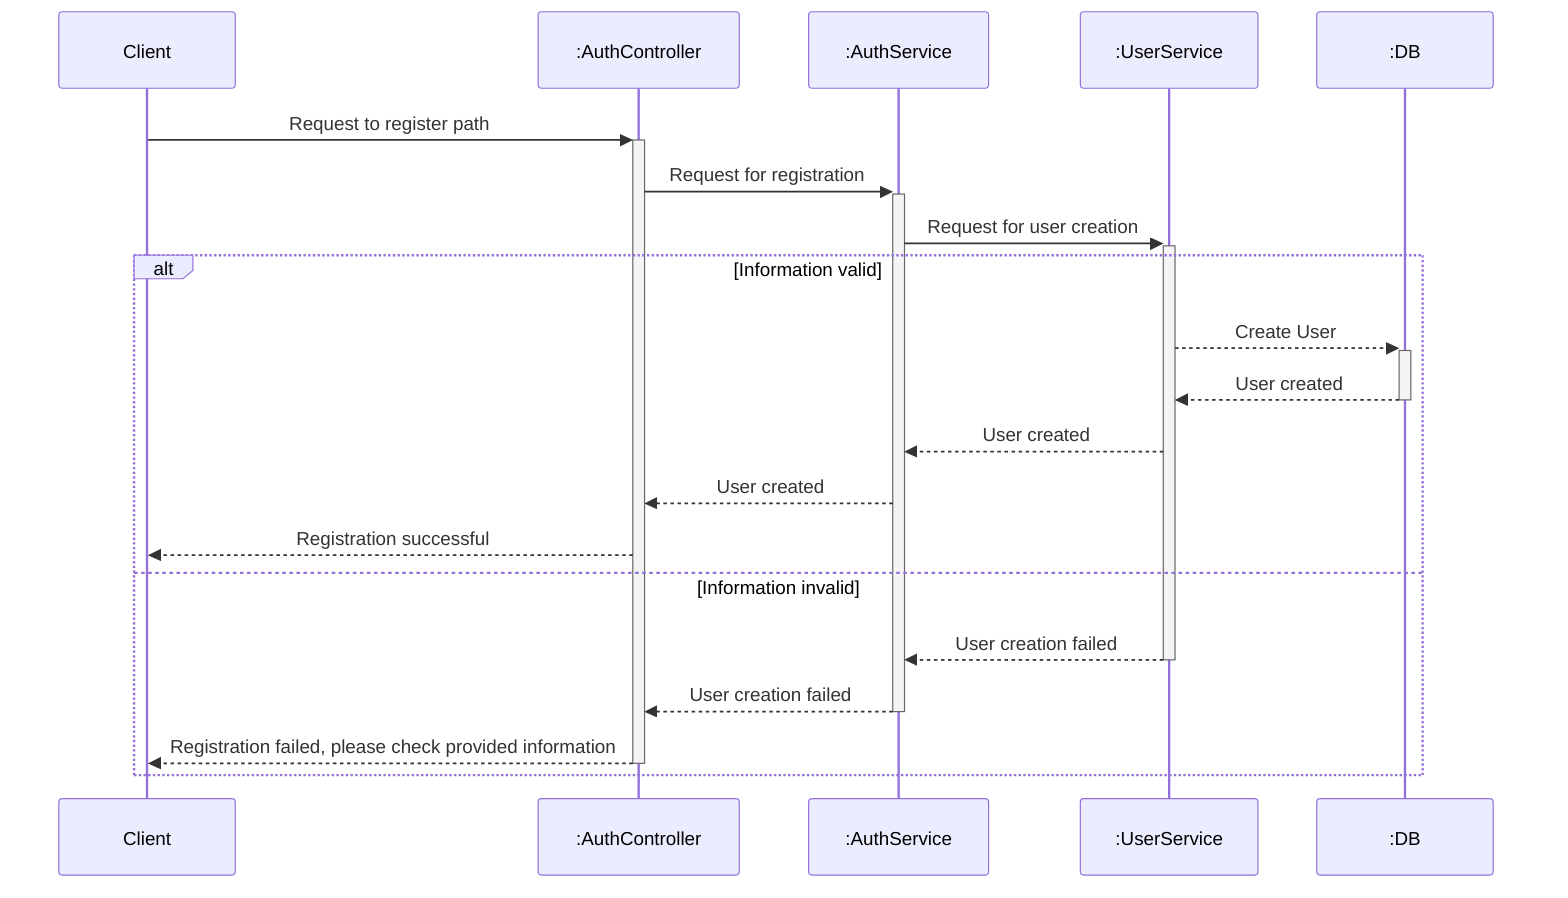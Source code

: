 sequenceDiagram
    participant Client
    participant #58;AuthController
    participant #58;AuthService
    participant #58;UserService
    participant #58;DB

    Client->>+#58;AuthController: Request to register path 
    #58;AuthController->>+#58;AuthService: Request for registration
    #58;AuthService->>+#58;UserService: Request for user creation
    alt Information valid
        #58;UserService-->>+#58;DB: Create User
        #58;DB-->>-#58;UserService: User created
        #58;UserService-->>#58;AuthService: User created
        #58;AuthService-->>#58;AuthController: User created
        #58;AuthController-->>Client: Registration successful
    else Information invalid
        #58;UserService-->>-#58;AuthService: User creation failed
        #58;AuthService-->>-#58;AuthController: User creation failed
        #58;AuthController-->>-Client: Registration failed, please check provided information
    end